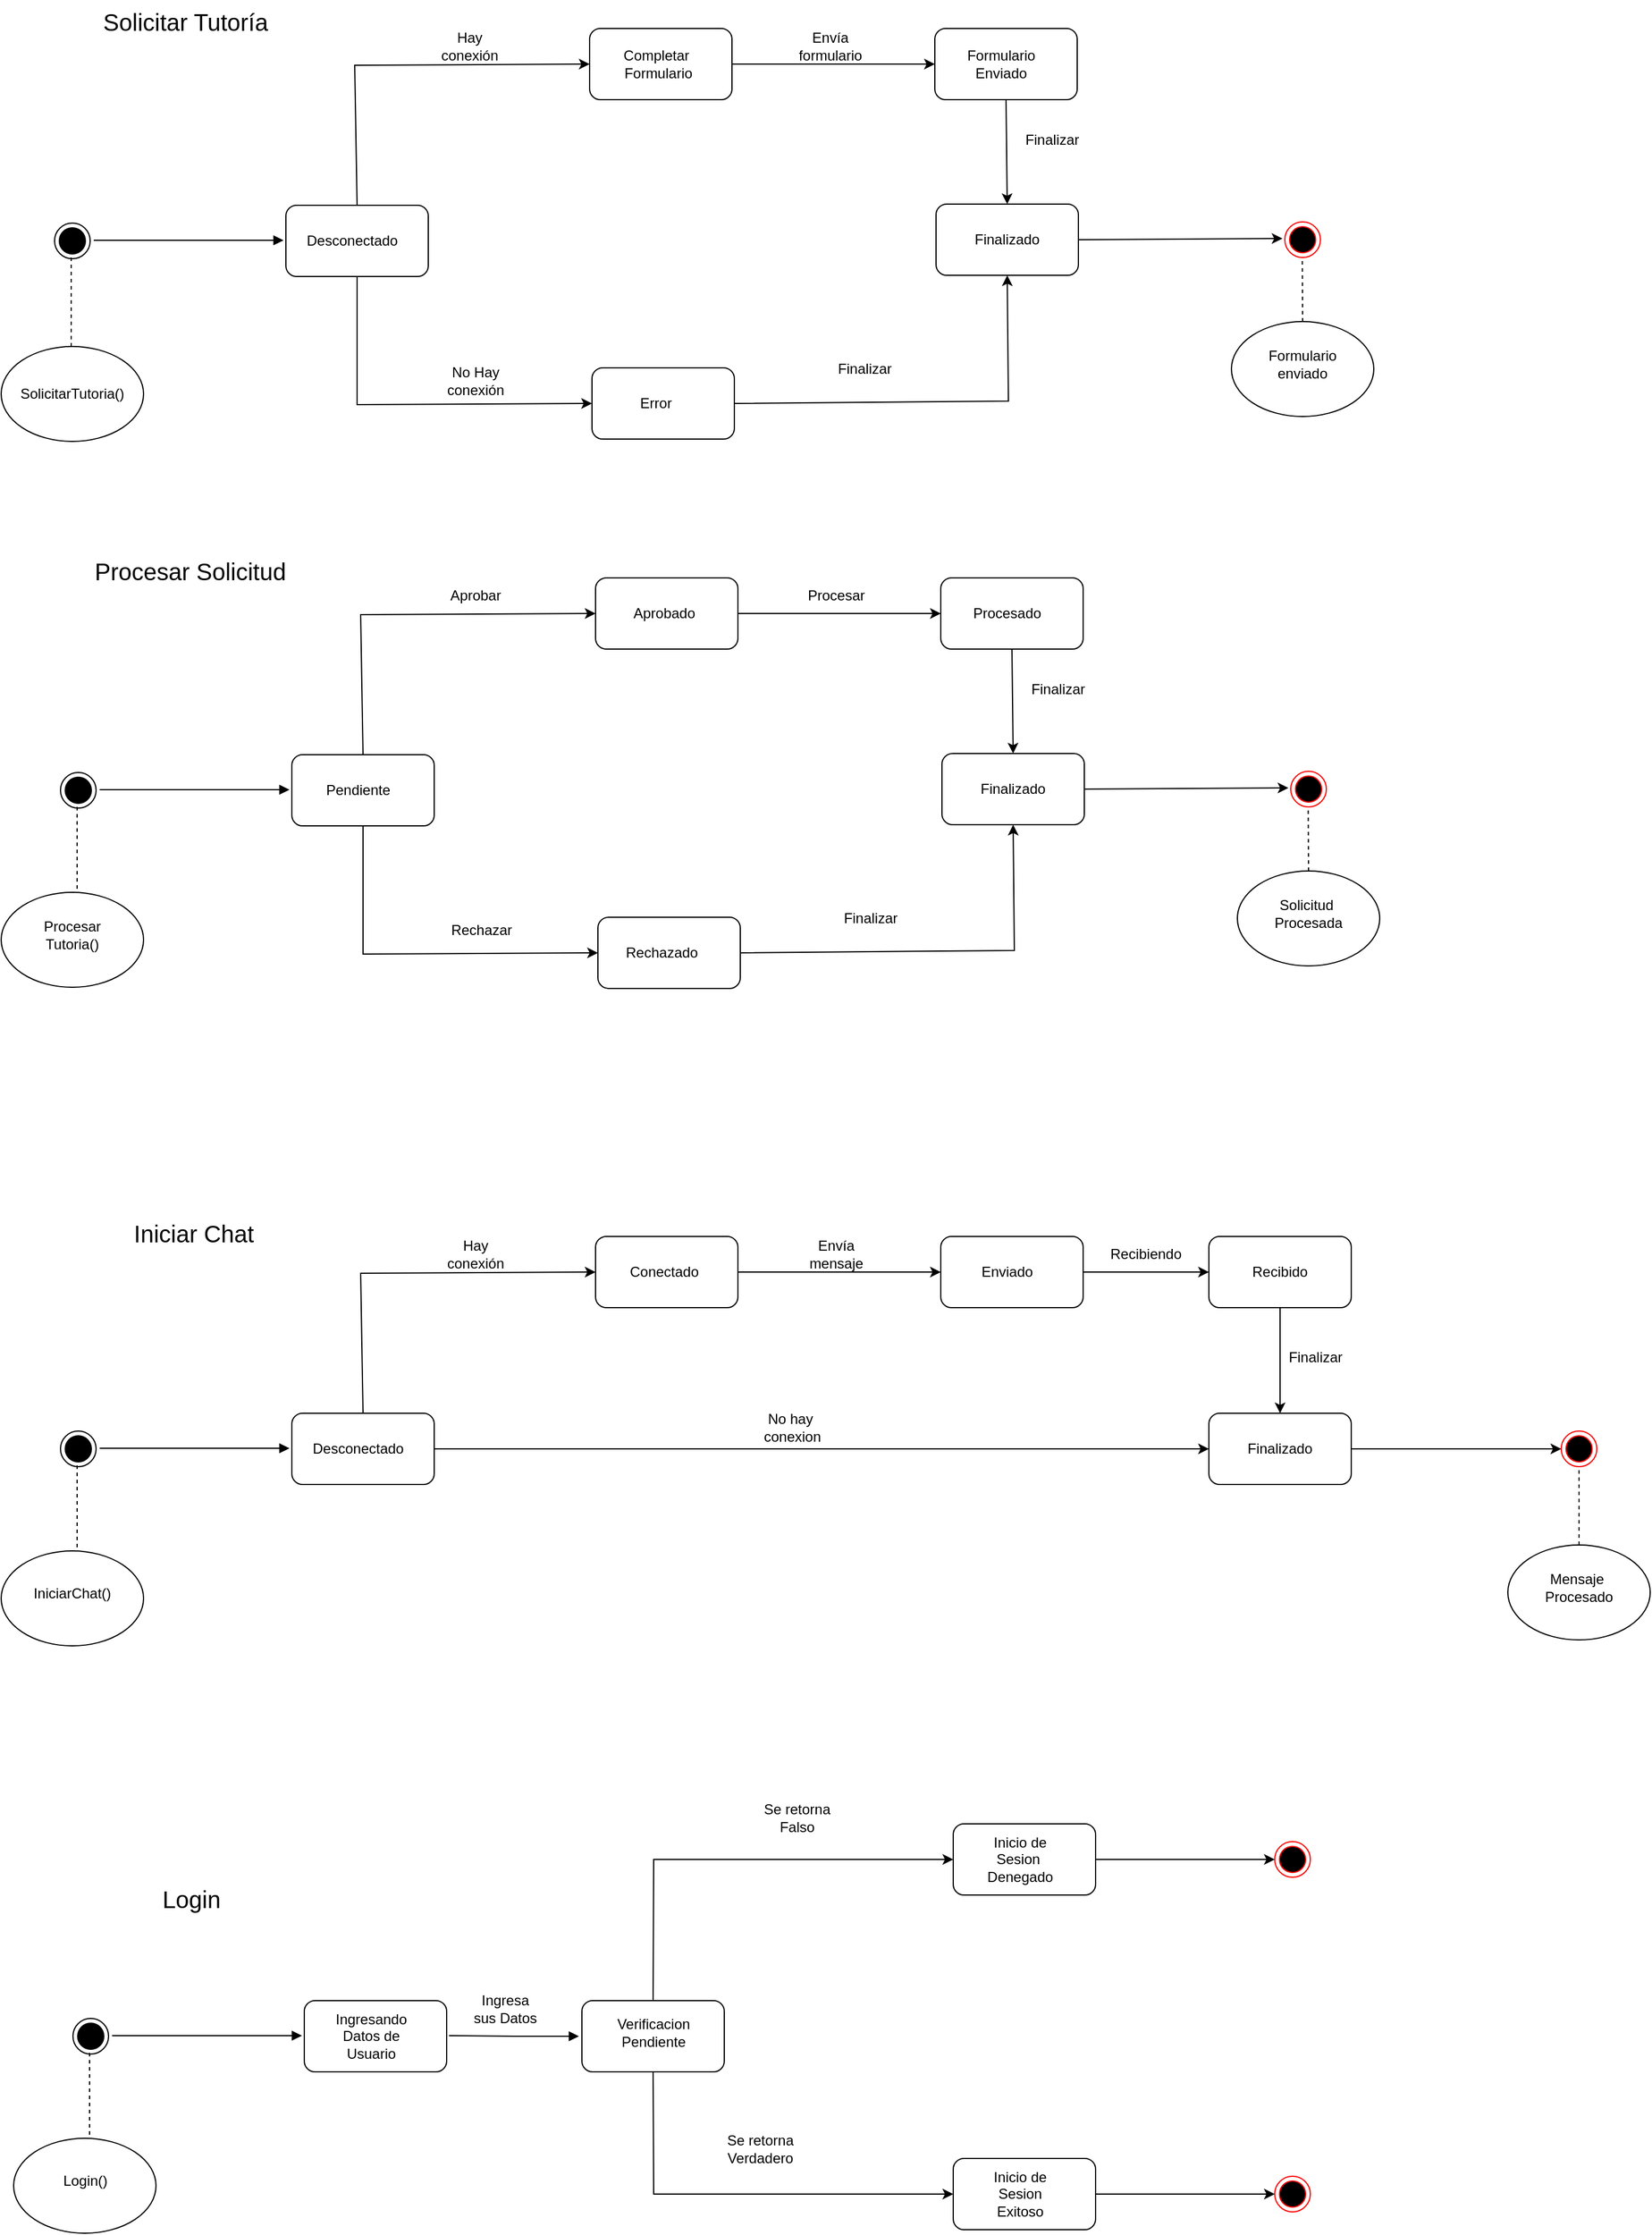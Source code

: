 <mxfile version="22.0.4" type="github">
  <diagram name="Page-1" id="eEXkZVuSIt10tBIXvI3O">
    <mxGraphModel dx="2333" dy="1676" grid="0" gridSize="10" guides="1" tooltips="1" connect="1" arrows="1" fold="1" page="0" pageScale="1" pageWidth="827" pageHeight="1169" math="0" shadow="0">
      <root>
        <mxCell id="0" />
        <mxCell id="1" parent="0" />
        <mxCell id="1XSUIqSgd9dczcnVVFZm-2" value="" style="rounded=1;whiteSpace=wrap;html=1;" parent="1" vertex="1">
          <mxGeometry x="560" y="288" width="120" height="60" as="geometry" />
        </mxCell>
        <mxCell id="1XSUIqSgd9dczcnVVFZm-3" value="" style="endArrow=none;dashed=1;html=1;rounded=0;" parent="1" edge="1">
          <mxGeometry width="50" height="50" relative="1" as="geometry">
            <mxPoint x="379" y="407" as="sourcePoint" />
            <mxPoint x="379" y="329" as="targetPoint" />
          </mxGeometry>
        </mxCell>
        <mxCell id="1XSUIqSgd9dczcnVVFZm-4" value="" style="ellipse;whiteSpace=wrap;html=1;" parent="1" vertex="1">
          <mxGeometry x="315" y="404" width="120" height="80" as="geometry" />
        </mxCell>
        <mxCell id="1XSUIqSgd9dczcnVVFZm-5" value="Procesar&lt;br&gt;Tutoria()" style="text;html=1;strokeColor=none;fillColor=none;align=center;verticalAlign=middle;whiteSpace=wrap;rounded=0;" parent="1" vertex="1">
          <mxGeometry x="345" y="425" width="60" height="30" as="geometry" />
        </mxCell>
        <mxCell id="1XSUIqSgd9dczcnVVFZm-21" value="" style="ellipse;html=1;shape=endState;fillColor=#000000;strokeColor=#000000;" parent="1" vertex="1">
          <mxGeometry x="365" y="303" width="30" height="30" as="geometry" />
        </mxCell>
        <mxCell id="1XSUIqSgd9dczcnVVFZm-22" value="" style="endArrow=block;endFill=1;html=1;edgeStyle=orthogonalEdgeStyle;align=left;verticalAlign=top;rounded=0;" parent="1" edge="1">
          <mxGeometry x="-1" relative="1" as="geometry">
            <mxPoint x="398" y="317.5" as="sourcePoint" />
            <mxPoint x="558" y="317.5" as="targetPoint" />
          </mxGeometry>
        </mxCell>
        <mxCell id="1XSUIqSgd9dczcnVVFZm-25" value="Pendiente" style="text;html=1;strokeColor=none;fillColor=none;align=center;verticalAlign=middle;whiteSpace=wrap;rounded=0;" parent="1" vertex="1">
          <mxGeometry x="586" y="303" width="60" height="30" as="geometry" />
        </mxCell>
        <mxCell id="1XSUIqSgd9dczcnVVFZm-26" value="" style="rounded=1;whiteSpace=wrap;html=1;" parent="1" vertex="1">
          <mxGeometry x="816" y="139" width="120" height="60" as="geometry" />
        </mxCell>
        <mxCell id="1XSUIqSgd9dczcnVVFZm-27" value="" style="rounded=1;whiteSpace=wrap;html=1;" parent="1" vertex="1">
          <mxGeometry x="818" y="425" width="120" height="60" as="geometry" />
        </mxCell>
        <mxCell id="1XSUIqSgd9dczcnVVFZm-28" value="" style="endArrow=classic;html=1;rounded=0;exitX=0.5;exitY=0;exitDx=0;exitDy=0;entryX=0;entryY=0.5;entryDx=0;entryDy=0;" parent="1" source="1XSUIqSgd9dczcnVVFZm-2" target="1XSUIqSgd9dczcnVVFZm-26" edge="1">
          <mxGeometry width="50" height="50" relative="1" as="geometry">
            <mxPoint x="635" y="255" as="sourcePoint" />
            <mxPoint x="685" y="205" as="targetPoint" />
            <Array as="points">
              <mxPoint x="618" y="170" />
            </Array>
          </mxGeometry>
        </mxCell>
        <mxCell id="1XSUIqSgd9dczcnVVFZm-29" value="" style="endArrow=classic;html=1;rounded=0;exitX=0.5;exitY=1;exitDx=0;exitDy=0;entryX=0;entryY=0.5;entryDx=0;entryDy=0;" parent="1" source="1XSUIqSgd9dczcnVVFZm-2" target="1XSUIqSgd9dczcnVVFZm-27" edge="1">
          <mxGeometry width="50" height="50" relative="1" as="geometry">
            <mxPoint x="652" y="465" as="sourcePoint" />
            <mxPoint x="702" y="415" as="targetPoint" />
            <Array as="points">
              <mxPoint x="620" y="456" />
            </Array>
          </mxGeometry>
        </mxCell>
        <mxCell id="1XSUIqSgd9dczcnVVFZm-30" value="Aprobar" style="text;html=1;strokeColor=none;fillColor=none;align=center;verticalAlign=middle;whiteSpace=wrap;rounded=0;" parent="1" vertex="1">
          <mxGeometry x="685" y="139" width="60" height="30" as="geometry" />
        </mxCell>
        <mxCell id="1XSUIqSgd9dczcnVVFZm-31" value="Rechazar" style="text;html=1;strokeColor=none;fillColor=none;align=center;verticalAlign=middle;whiteSpace=wrap;rounded=0;" parent="1" vertex="1">
          <mxGeometry x="690" y="421" width="60" height="30" as="geometry" />
        </mxCell>
        <mxCell id="1XSUIqSgd9dczcnVVFZm-32" value="Aprobado" style="text;html=1;strokeColor=none;fillColor=none;align=center;verticalAlign=middle;whiteSpace=wrap;rounded=0;" parent="1" vertex="1">
          <mxGeometry x="844" y="154" width="60" height="30" as="geometry" />
        </mxCell>
        <mxCell id="1XSUIqSgd9dczcnVVFZm-33" value="Rechazado" style="text;html=1;strokeColor=none;fillColor=none;align=center;verticalAlign=middle;whiteSpace=wrap;rounded=0;" parent="1" vertex="1">
          <mxGeometry x="842" y="440" width="60" height="30" as="geometry" />
        </mxCell>
        <mxCell id="1XSUIqSgd9dczcnVVFZm-34" value="" style="rounded=1;whiteSpace=wrap;html=1;" parent="1" vertex="1">
          <mxGeometry x="1107" y="139" width="120" height="60" as="geometry" />
        </mxCell>
        <mxCell id="1XSUIqSgd9dczcnVVFZm-37" value="" style="endArrow=classic;html=1;rounded=0;exitX=1;exitY=0.5;exitDx=0;exitDy=0;entryX=0;entryY=0.5;entryDx=0;entryDy=0;" parent="1" source="1XSUIqSgd9dczcnVVFZm-26" target="1XSUIqSgd9dczcnVVFZm-34" edge="1">
          <mxGeometry width="50" height="50" relative="1" as="geometry">
            <mxPoint x="1048" y="334" as="sourcePoint" />
            <mxPoint x="1098" y="284" as="targetPoint" />
          </mxGeometry>
        </mxCell>
        <mxCell id="1XSUIqSgd9dczcnVVFZm-38" value="Procesado" style="text;html=1;strokeColor=none;fillColor=none;align=center;verticalAlign=middle;whiteSpace=wrap;rounded=0;" parent="1" vertex="1">
          <mxGeometry x="1133" y="154" width="60" height="30" as="geometry" />
        </mxCell>
        <mxCell id="1XSUIqSgd9dczcnVVFZm-39" value="" style="rounded=1;whiteSpace=wrap;html=1;" parent="1" vertex="1">
          <mxGeometry x="1108" y="287" width="120" height="60" as="geometry" />
        </mxCell>
        <mxCell id="1XSUIqSgd9dczcnVVFZm-41" value="" style="endArrow=classic;html=1;rounded=0;exitX=0.5;exitY=1;exitDx=0;exitDy=0;entryX=0.5;entryY=0;entryDx=0;entryDy=0;" parent="1" source="1XSUIqSgd9dczcnVVFZm-34" target="1XSUIqSgd9dczcnVVFZm-39" edge="1">
          <mxGeometry width="50" height="50" relative="1" as="geometry">
            <mxPoint x="1048" y="334" as="sourcePoint" />
            <mxPoint x="1098" y="284" as="targetPoint" />
          </mxGeometry>
        </mxCell>
        <mxCell id="1XSUIqSgd9dczcnVVFZm-42" value="Finalizado" style="text;html=1;strokeColor=none;fillColor=none;align=center;verticalAlign=middle;whiteSpace=wrap;rounded=0;" parent="1" vertex="1">
          <mxGeometry x="1138" y="302" width="60" height="30" as="geometry" />
        </mxCell>
        <mxCell id="1XSUIqSgd9dczcnVVFZm-43" value="Finalizar" style="text;html=1;strokeColor=none;fillColor=none;align=center;verticalAlign=middle;whiteSpace=wrap;rounded=0;" parent="1" vertex="1">
          <mxGeometry x="1176" y="218" width="60" height="30" as="geometry" />
        </mxCell>
        <mxCell id="1XSUIqSgd9dczcnVVFZm-44" value="Procesar" style="text;html=1;strokeColor=none;fillColor=none;align=center;verticalAlign=middle;whiteSpace=wrap;rounded=0;" parent="1" vertex="1">
          <mxGeometry x="989" y="139" width="60" height="30" as="geometry" />
        </mxCell>
        <mxCell id="1XSUIqSgd9dczcnVVFZm-45" value="" style="endArrow=classic;html=1;rounded=0;exitX=1;exitY=0.5;exitDx=0;exitDy=0;entryX=0.5;entryY=1;entryDx=0;entryDy=0;" parent="1" source="1XSUIqSgd9dczcnVVFZm-27" target="1XSUIqSgd9dczcnVVFZm-39" edge="1">
          <mxGeometry width="50" height="50" relative="1" as="geometry">
            <mxPoint x="1012" y="465" as="sourcePoint" />
            <mxPoint x="1062" y="415" as="targetPoint" />
            <Array as="points">
              <mxPoint x="1169" y="453" />
            </Array>
          </mxGeometry>
        </mxCell>
        <mxCell id="1XSUIqSgd9dczcnVVFZm-46" value="Finalizar" style="text;html=1;strokeColor=none;fillColor=none;align=center;verticalAlign=middle;whiteSpace=wrap;rounded=0;" parent="1" vertex="1">
          <mxGeometry x="1018" y="411" width="60" height="30" as="geometry" />
        </mxCell>
        <mxCell id="1XSUIqSgd9dczcnVVFZm-47" value="" style="endArrow=classic;html=1;rounded=0;exitX=1;exitY=0.5;exitDx=0;exitDy=0;" parent="1" source="1XSUIqSgd9dczcnVVFZm-39" edge="1">
          <mxGeometry width="50" height="50" relative="1" as="geometry">
            <mxPoint x="1277" y="332" as="sourcePoint" />
            <mxPoint x="1400" y="316" as="targetPoint" />
          </mxGeometry>
        </mxCell>
        <mxCell id="1XSUIqSgd9dczcnVVFZm-48" value="" style="ellipse;whiteSpace=wrap;html=1;" parent="1" vertex="1">
          <mxGeometry x="1357" y="386" width="120" height="80" as="geometry" />
        </mxCell>
        <mxCell id="1XSUIqSgd9dczcnVVFZm-49" value="" style="ellipse;html=1;shape=endState;fillColor=#000000;strokeColor=#ff0000;" parent="1" vertex="1">
          <mxGeometry x="1402" y="302" width="30" height="30" as="geometry" />
        </mxCell>
        <mxCell id="1XSUIqSgd9dczcnVVFZm-50" value="" style="endArrow=none;dashed=1;html=1;rounded=0;" parent="1" edge="1">
          <mxGeometry width="50" height="50" relative="1" as="geometry">
            <mxPoint x="1417" y="386" as="sourcePoint" />
            <mxPoint x="1416.71" y="332" as="targetPoint" />
          </mxGeometry>
        </mxCell>
        <mxCell id="1XSUIqSgd9dczcnVVFZm-51" value="Solicitud&amp;nbsp;&lt;br&gt;Procesada" style="text;html=1;strokeColor=none;fillColor=none;align=center;verticalAlign=middle;whiteSpace=wrap;rounded=0;" parent="1" vertex="1">
          <mxGeometry x="1387" y="407" width="60" height="30" as="geometry" />
        </mxCell>
        <mxCell id="1XSUIqSgd9dczcnVVFZm-85" style="edgeStyle=orthogonalEdgeStyle;rounded=0;orthogonalLoop=1;jettySize=auto;html=1;exitX=1;exitY=0.5;exitDx=0;exitDy=0;" parent="1" source="1XSUIqSgd9dczcnVVFZm-52" target="1XSUIqSgd9dczcnVVFZm-82" edge="1">
          <mxGeometry relative="1" as="geometry" />
        </mxCell>
        <mxCell id="1XSUIqSgd9dczcnVVFZm-52" value="" style="rounded=1;whiteSpace=wrap;html=1;" parent="1" vertex="1">
          <mxGeometry x="560" y="843" width="120" height="60" as="geometry" />
        </mxCell>
        <mxCell id="1XSUIqSgd9dczcnVVFZm-53" value="" style="endArrow=none;dashed=1;html=1;rounded=0;" parent="1" edge="1">
          <mxGeometry width="50" height="50" relative="1" as="geometry">
            <mxPoint x="379" y="962" as="sourcePoint" />
            <mxPoint x="379" y="884" as="targetPoint" />
          </mxGeometry>
        </mxCell>
        <mxCell id="1XSUIqSgd9dczcnVVFZm-54" value="" style="ellipse;whiteSpace=wrap;html=1;" parent="1" vertex="1">
          <mxGeometry x="315" y="959" width="120" height="80" as="geometry" />
        </mxCell>
        <mxCell id="1XSUIqSgd9dczcnVVFZm-55" value="IniciarChat()" style="text;html=1;strokeColor=none;fillColor=none;align=center;verticalAlign=middle;whiteSpace=wrap;rounded=0;" parent="1" vertex="1">
          <mxGeometry x="345" y="980" width="60" height="30" as="geometry" />
        </mxCell>
        <mxCell id="1XSUIqSgd9dczcnVVFZm-56" value="" style="ellipse;html=1;shape=endState;fillColor=#000000;strokeColor=#000000;" parent="1" vertex="1">
          <mxGeometry x="365" y="858" width="30" height="30" as="geometry" />
        </mxCell>
        <mxCell id="1XSUIqSgd9dczcnVVFZm-57" value="" style="endArrow=block;endFill=1;html=1;edgeStyle=orthogonalEdgeStyle;align=left;verticalAlign=top;rounded=0;" parent="1" edge="1">
          <mxGeometry x="-1" relative="1" as="geometry">
            <mxPoint x="398" y="872.5" as="sourcePoint" />
            <mxPoint x="558" y="872.5" as="targetPoint" />
          </mxGeometry>
        </mxCell>
        <mxCell id="1XSUIqSgd9dczcnVVFZm-58" value="Desconectado" style="text;html=1;strokeColor=none;fillColor=none;align=center;verticalAlign=middle;whiteSpace=wrap;rounded=0;" parent="1" vertex="1">
          <mxGeometry x="586" y="858" width="60" height="30" as="geometry" />
        </mxCell>
        <mxCell id="1XSUIqSgd9dczcnVVFZm-59" value="" style="rounded=1;whiteSpace=wrap;html=1;" parent="1" vertex="1">
          <mxGeometry x="816" y="694" width="120" height="60" as="geometry" />
        </mxCell>
        <mxCell id="1XSUIqSgd9dczcnVVFZm-61" value="" style="endArrow=classic;html=1;rounded=0;exitX=0.5;exitY=0;exitDx=0;exitDy=0;entryX=0;entryY=0.5;entryDx=0;entryDy=0;" parent="1" source="1XSUIqSgd9dczcnVVFZm-52" target="1XSUIqSgd9dczcnVVFZm-59" edge="1">
          <mxGeometry width="50" height="50" relative="1" as="geometry">
            <mxPoint x="635" y="810" as="sourcePoint" />
            <mxPoint x="685" y="760" as="targetPoint" />
            <Array as="points">
              <mxPoint x="618" y="725" />
            </Array>
          </mxGeometry>
        </mxCell>
        <mxCell id="1XSUIqSgd9dczcnVVFZm-63" value="Hay conexión" style="text;html=1;strokeColor=none;fillColor=none;align=center;verticalAlign=middle;whiteSpace=wrap;rounded=0;" parent="1" vertex="1">
          <mxGeometry x="685" y="694" width="60" height="30" as="geometry" />
        </mxCell>
        <mxCell id="1XSUIqSgd9dczcnVVFZm-64" value="No hay&amp;nbsp;&lt;br&gt;conexion" style="text;html=1;strokeColor=none;fillColor=none;align=center;verticalAlign=middle;whiteSpace=wrap;rounded=0;" parent="1" vertex="1">
          <mxGeometry x="952" y="840" width="60" height="30" as="geometry" />
        </mxCell>
        <mxCell id="1XSUIqSgd9dczcnVVFZm-65" value="Conectado" style="text;html=1;strokeColor=none;fillColor=none;align=center;verticalAlign=middle;whiteSpace=wrap;rounded=0;" parent="1" vertex="1">
          <mxGeometry x="844" y="709" width="60" height="30" as="geometry" />
        </mxCell>
        <mxCell id="1XSUIqSgd9dczcnVVFZm-67" value="" style="rounded=1;whiteSpace=wrap;html=1;" parent="1" vertex="1">
          <mxGeometry x="1107" y="694" width="120" height="60" as="geometry" />
        </mxCell>
        <mxCell id="1XSUIqSgd9dczcnVVFZm-68" value="" style="endArrow=classic;html=1;rounded=0;exitX=1;exitY=0.5;exitDx=0;exitDy=0;entryX=0;entryY=0.5;entryDx=0;entryDy=0;" parent="1" source="1XSUIqSgd9dczcnVVFZm-59" target="1XSUIqSgd9dczcnVVFZm-67" edge="1">
          <mxGeometry width="50" height="50" relative="1" as="geometry">
            <mxPoint x="1048" y="889" as="sourcePoint" />
            <mxPoint x="1098" y="839" as="targetPoint" />
          </mxGeometry>
        </mxCell>
        <mxCell id="1XSUIqSgd9dczcnVVFZm-69" value="Enviado" style="text;html=1;strokeColor=none;fillColor=none;align=center;verticalAlign=middle;whiteSpace=wrap;rounded=0;" parent="1" vertex="1">
          <mxGeometry x="1133" y="709" width="60" height="30" as="geometry" />
        </mxCell>
        <mxCell id="1XSUIqSgd9dczcnVVFZm-70" value="" style="rounded=1;whiteSpace=wrap;html=1;" parent="1" vertex="1">
          <mxGeometry x="1333" y="694" width="120" height="60" as="geometry" />
        </mxCell>
        <mxCell id="1XSUIqSgd9dczcnVVFZm-71" value="" style="endArrow=classic;html=1;rounded=0;exitX=1;exitY=0.5;exitDx=0;exitDy=0;entryX=0;entryY=0.5;entryDx=0;entryDy=0;" parent="1" source="1XSUIqSgd9dczcnVVFZm-67" target="1XSUIqSgd9dczcnVVFZm-70" edge="1">
          <mxGeometry width="50" height="50" relative="1" as="geometry">
            <mxPoint x="1048" y="889" as="sourcePoint" />
            <mxPoint x="1098" y="839" as="targetPoint" />
          </mxGeometry>
        </mxCell>
        <mxCell id="1XSUIqSgd9dczcnVVFZm-72" value="Recibido" style="text;html=1;strokeColor=none;fillColor=none;align=center;verticalAlign=middle;whiteSpace=wrap;rounded=0;" parent="1" vertex="1">
          <mxGeometry x="1363" y="709" width="60" height="30" as="geometry" />
        </mxCell>
        <mxCell id="1XSUIqSgd9dczcnVVFZm-73" value="Recibiendo" style="text;html=1;strokeColor=none;fillColor=none;align=center;verticalAlign=middle;whiteSpace=wrap;rounded=0;" parent="1" vertex="1">
          <mxGeometry x="1250" y="694" width="60" height="30" as="geometry" />
        </mxCell>
        <mxCell id="1XSUIqSgd9dczcnVVFZm-74" value="Envía mensaje" style="text;html=1;strokeColor=none;fillColor=none;align=center;verticalAlign=middle;whiteSpace=wrap;rounded=0;" parent="1" vertex="1">
          <mxGeometry x="989" y="694" width="60" height="30" as="geometry" />
        </mxCell>
        <mxCell id="1XSUIqSgd9dczcnVVFZm-76" value="Finalizar" style="text;html=1;strokeColor=none;fillColor=none;align=center;verticalAlign=middle;whiteSpace=wrap;rounded=0;" parent="1" vertex="1">
          <mxGeometry x="1393" y="781" width="60" height="30" as="geometry" />
        </mxCell>
        <mxCell id="1XSUIqSgd9dczcnVVFZm-77" value="" style="endArrow=classic;html=1;rounded=0;exitX=0.5;exitY=1;exitDx=0;exitDy=0;entryX=0.5;entryY=0;entryDx=0;entryDy=0;" parent="1" source="1XSUIqSgd9dczcnVVFZm-70" target="1XSUIqSgd9dczcnVVFZm-82" edge="1">
          <mxGeometry width="50" height="50" relative="1" as="geometry">
            <mxPoint x="1277" y="887" as="sourcePoint" />
            <mxPoint x="1393" y="833" as="targetPoint" />
          </mxGeometry>
        </mxCell>
        <mxCell id="1XSUIqSgd9dczcnVVFZm-90" style="edgeStyle=orthogonalEdgeStyle;rounded=0;orthogonalLoop=1;jettySize=auto;html=1;exitX=1;exitY=0.5;exitDx=0;exitDy=0;entryX=0;entryY=0.5;entryDx=0;entryDy=0;" parent="1" source="1XSUIqSgd9dczcnVVFZm-82" target="1XSUIqSgd9dczcnVVFZm-87" edge="1">
          <mxGeometry relative="1" as="geometry" />
        </mxCell>
        <mxCell id="1XSUIqSgd9dczcnVVFZm-82" value="" style="rounded=1;whiteSpace=wrap;html=1;" parent="1" vertex="1">
          <mxGeometry x="1333" y="843" width="120" height="60" as="geometry" />
        </mxCell>
        <mxCell id="1XSUIqSgd9dczcnVVFZm-83" value="Finalizado" style="text;html=1;strokeColor=none;fillColor=none;align=center;verticalAlign=middle;whiteSpace=wrap;rounded=0;" parent="1" vertex="1">
          <mxGeometry x="1363" y="858" width="60" height="30" as="geometry" />
        </mxCell>
        <mxCell id="1XSUIqSgd9dczcnVVFZm-86" value="" style="ellipse;whiteSpace=wrap;html=1;" parent="1" vertex="1">
          <mxGeometry x="1585" y="954" width="120" height="80" as="geometry" />
        </mxCell>
        <mxCell id="1XSUIqSgd9dczcnVVFZm-87" value="" style="ellipse;html=1;shape=endState;fillColor=#000000;strokeColor=#ff0000;" parent="1" vertex="1">
          <mxGeometry x="1630" y="858" width="30" height="30" as="geometry" />
        </mxCell>
        <mxCell id="1XSUIqSgd9dczcnVVFZm-88" value="" style="endArrow=none;dashed=1;html=1;rounded=0;entryX=0.5;entryY=1;entryDx=0;entryDy=0;" parent="1" target="1XSUIqSgd9dczcnVVFZm-87" edge="1">
          <mxGeometry width="50" height="50" relative="1" as="geometry">
            <mxPoint x="1645" y="954" as="sourcePoint" />
            <mxPoint x="1644.71" y="900" as="targetPoint" />
          </mxGeometry>
        </mxCell>
        <mxCell id="1XSUIqSgd9dczcnVVFZm-89" value="Mensaje&amp;nbsp;&lt;br&gt;Procesado" style="text;html=1;strokeColor=none;fillColor=none;align=center;verticalAlign=middle;whiteSpace=wrap;rounded=0;" parent="1" vertex="1">
          <mxGeometry x="1615" y="975" width="60" height="30" as="geometry" />
        </mxCell>
        <mxCell id="o9HWgNhMtSYRggMD-RNL-2" value="" style="rounded=1;whiteSpace=wrap;html=1;" parent="1" vertex="1">
          <mxGeometry x="570.5" y="1338" width="120" height="60" as="geometry" />
        </mxCell>
        <mxCell id="o9HWgNhMtSYRggMD-RNL-3" value="" style="endArrow=none;dashed=1;html=1;rounded=0;" parent="1" edge="1">
          <mxGeometry width="50" height="50" relative="1" as="geometry">
            <mxPoint x="389.5" y="1457" as="sourcePoint" />
            <mxPoint x="389.5" y="1379" as="targetPoint" />
          </mxGeometry>
        </mxCell>
        <mxCell id="o9HWgNhMtSYRggMD-RNL-4" value="" style="ellipse;whiteSpace=wrap;html=1;" parent="1" vertex="1">
          <mxGeometry x="325.5" y="1454" width="120" height="80" as="geometry" />
        </mxCell>
        <mxCell id="o9HWgNhMtSYRggMD-RNL-5" value="Login()" style="text;html=1;strokeColor=none;fillColor=none;align=center;verticalAlign=middle;whiteSpace=wrap;rounded=0;" parent="1" vertex="1">
          <mxGeometry x="355.5" y="1475" width="60" height="30" as="geometry" />
        </mxCell>
        <mxCell id="o9HWgNhMtSYRggMD-RNL-6" value="" style="ellipse;html=1;shape=endState;fillColor=#000000;strokeColor=#000000;" parent="1" vertex="1">
          <mxGeometry x="375.5" y="1353" width="30" height="30" as="geometry" />
        </mxCell>
        <mxCell id="o9HWgNhMtSYRggMD-RNL-7" value="" style="endArrow=block;endFill=1;html=1;edgeStyle=orthogonalEdgeStyle;align=left;verticalAlign=top;rounded=0;" parent="1" edge="1">
          <mxGeometry x="-1" relative="1" as="geometry">
            <mxPoint x="408.5" y="1367.5" as="sourcePoint" />
            <mxPoint x="568.5" y="1367.5" as="targetPoint" />
          </mxGeometry>
        </mxCell>
        <mxCell id="o9HWgNhMtSYRggMD-RNL-8" value="Ingresando Datos de Usuario" style="text;html=1;strokeColor=none;fillColor=none;align=center;verticalAlign=middle;whiteSpace=wrap;rounded=0;" parent="1" vertex="1">
          <mxGeometry x="596.5" y="1353" width="60" height="30" as="geometry" />
        </mxCell>
        <mxCell id="o9HWgNhMtSYRggMD-RNL-9" value="" style="rounded=1;whiteSpace=wrap;html=1;" parent="1" vertex="1">
          <mxGeometry x="804.5" y="1338" width="120" height="60" as="geometry" />
        </mxCell>
        <mxCell id="o9HWgNhMtSYRggMD-RNL-11" value="Ingresa sus Datos" style="text;html=1;strokeColor=none;fillColor=none;align=center;verticalAlign=middle;whiteSpace=wrap;rounded=0;" parent="1" vertex="1">
          <mxGeometry x="709.5" y="1330" width="60" height="30" as="geometry" />
        </mxCell>
        <mxCell id="o9HWgNhMtSYRggMD-RNL-13" value="Verificacion Pendiente" style="text;html=1;strokeColor=none;fillColor=none;align=center;verticalAlign=middle;whiteSpace=wrap;rounded=0;" parent="1" vertex="1">
          <mxGeometry x="834.5" y="1350" width="60" height="30" as="geometry" />
        </mxCell>
        <mxCell id="o9HWgNhMtSYRggMD-RNL-32" style="edgeStyle=orthogonalEdgeStyle;rounded=0;orthogonalLoop=1;jettySize=auto;html=1;exitX=1;exitY=0.5;exitDx=0;exitDy=0;entryX=0;entryY=0.5;entryDx=0;entryDy=0;" parent="1" source="o9HWgNhMtSYRggMD-RNL-14" target="o9HWgNhMtSYRggMD-RNL-28" edge="1">
          <mxGeometry relative="1" as="geometry">
            <mxPoint x="1364.5" y="1278" as="targetPoint" />
          </mxGeometry>
        </mxCell>
        <mxCell id="o9HWgNhMtSYRggMD-RNL-14" value="" style="rounded=1;whiteSpace=wrap;html=1;" parent="1" vertex="1">
          <mxGeometry x="1117.5" y="1189" width="120" height="60" as="geometry" />
        </mxCell>
        <mxCell id="o9HWgNhMtSYRggMD-RNL-15" value="" style="endArrow=classic;html=1;rounded=0;exitX=0.5;exitY=0;exitDx=0;exitDy=0;entryX=0;entryY=0.5;entryDx=0;entryDy=0;" parent="1" source="o9HWgNhMtSYRggMD-RNL-9" target="o9HWgNhMtSYRggMD-RNL-14" edge="1">
          <mxGeometry width="50" height="50" relative="1" as="geometry">
            <mxPoint x="1058.5" y="1384" as="sourcePoint" />
            <mxPoint x="1108.5" y="1334" as="targetPoint" />
            <Array as="points">
              <mxPoint x="865" y="1219" />
            </Array>
          </mxGeometry>
        </mxCell>
        <mxCell id="o9HWgNhMtSYRggMD-RNL-16" value="Inicio de Sesion&amp;nbsp; Denegado" style="text;html=1;strokeColor=none;fillColor=none;align=center;verticalAlign=middle;whiteSpace=wrap;rounded=0;" parent="1" vertex="1">
          <mxGeometry x="1143.5" y="1204" width="60" height="30" as="geometry" />
        </mxCell>
        <mxCell id="o9HWgNhMtSYRggMD-RNL-17" value="" style="rounded=1;whiteSpace=wrap;html=1;" parent="1" vertex="1">
          <mxGeometry x="1117.5" y="1471" width="120" height="60" as="geometry" />
        </mxCell>
        <mxCell id="o9HWgNhMtSYRggMD-RNL-18" value="" style="endArrow=classic;html=1;rounded=0;exitX=0.5;exitY=1;exitDx=0;exitDy=0;entryX=0;entryY=0.5;entryDx=0;entryDy=0;" parent="1" source="o9HWgNhMtSYRggMD-RNL-9" target="o9HWgNhMtSYRggMD-RNL-17" edge="1">
          <mxGeometry width="50" height="50" relative="1" as="geometry">
            <mxPoint x="1058.5" y="1384" as="sourcePoint" />
            <mxPoint x="1108.5" y="1334" as="targetPoint" />
            <Array as="points">
              <mxPoint x="865" y="1501" />
            </Array>
          </mxGeometry>
        </mxCell>
        <mxCell id="o9HWgNhMtSYRggMD-RNL-20" value="Se retorna Falso" style="text;html=1;strokeColor=none;fillColor=none;align=center;verticalAlign=middle;whiteSpace=wrap;rounded=0;" parent="1" vertex="1">
          <mxGeometry x="956" y="1169" width="60" height="30" as="geometry" />
        </mxCell>
        <mxCell id="o9HWgNhMtSYRggMD-RNL-21" value="Inicio de Sesion Exitoso" style="text;html=1;strokeColor=none;fillColor=none;align=center;verticalAlign=middle;whiteSpace=wrap;rounded=0;" parent="1" vertex="1">
          <mxGeometry x="1143.5" y="1486" width="60" height="30" as="geometry" />
        </mxCell>
        <mxCell id="o9HWgNhMtSYRggMD-RNL-23" value="" style="endArrow=classic;html=1;rounded=0;exitX=1;exitY=0.5;exitDx=0;exitDy=0;entryX=0;entryY=0.5;entryDx=0;entryDy=0;" parent="1" source="o9HWgNhMtSYRggMD-RNL-17" target="o9HWgNhMtSYRggMD-RNL-33" edge="1">
          <mxGeometry width="50" height="50" relative="1" as="geometry">
            <mxPoint x="1287.5" y="1382" as="sourcePoint" />
            <mxPoint x="1364.5" y="1308" as="targetPoint" />
          </mxGeometry>
        </mxCell>
        <mxCell id="o9HWgNhMtSYRggMD-RNL-28" value="" style="ellipse;html=1;shape=endState;fillColor=#000000;strokeColor=#ff0000;" parent="1" vertex="1">
          <mxGeometry x="1388.5" y="1204" width="30" height="30" as="geometry" />
        </mxCell>
        <mxCell id="o9HWgNhMtSYRggMD-RNL-31" value="Se retorna Verdadero" style="text;html=1;strokeColor=none;fillColor=none;align=center;verticalAlign=middle;whiteSpace=wrap;rounded=0;" parent="1" vertex="1">
          <mxGeometry x="924.5" y="1448" width="60" height="30" as="geometry" />
        </mxCell>
        <mxCell id="o9HWgNhMtSYRggMD-RNL-33" value="" style="ellipse;html=1;shape=endState;fillColor=#000000;strokeColor=#ff0000;" parent="1" vertex="1">
          <mxGeometry x="1388.5" y="1486" width="30" height="30" as="geometry" />
        </mxCell>
        <mxCell id="o9HWgNhMtSYRggMD-RNL-34" value="Procesar Solicitud" style="text;html=1;align=center;verticalAlign=middle;resizable=0;points=[];autosize=1;strokeColor=none;fillColor=none;fontSize=20;" parent="1" vertex="1">
          <mxGeometry x="384" y="115" width="179" height="36" as="geometry" />
        </mxCell>
        <mxCell id="o9HWgNhMtSYRggMD-RNL-35" value="Iniciar Chat" style="text;html=1;align=center;verticalAlign=middle;resizable=0;points=[];autosize=1;strokeColor=none;fillColor=none;fontSize=20;" parent="1" vertex="1">
          <mxGeometry x="417" y="673" width="119" height="36" as="geometry" />
        </mxCell>
        <mxCell id="o9HWgNhMtSYRggMD-RNL-36" value="Login" style="text;html=1;align=center;verticalAlign=middle;resizable=0;points=[];autosize=1;strokeColor=none;fillColor=none;fontSize=20;" parent="1" vertex="1">
          <mxGeometry x="441" y="1234" width="67" height="36" as="geometry" />
        </mxCell>
        <mxCell id="Jx89d8XuK8nf_c_bgDaV-1" value="" style="rounded=1;whiteSpace=wrap;html=1;" vertex="1" parent="1">
          <mxGeometry x="555" y="-175" width="120" height="60" as="geometry" />
        </mxCell>
        <mxCell id="Jx89d8XuK8nf_c_bgDaV-2" value="" style="endArrow=none;dashed=1;html=1;rounded=0;" edge="1" parent="1">
          <mxGeometry width="50" height="50" relative="1" as="geometry">
            <mxPoint x="374" y="-56" as="sourcePoint" />
            <mxPoint x="374" y="-134" as="targetPoint" />
          </mxGeometry>
        </mxCell>
        <mxCell id="Jx89d8XuK8nf_c_bgDaV-4" value="" style="ellipse;html=1;shape=endState;fillColor=#000000;strokeColor=#000000;" vertex="1" parent="1">
          <mxGeometry x="360" y="-160" width="30" height="30" as="geometry" />
        </mxCell>
        <mxCell id="Jx89d8XuK8nf_c_bgDaV-5" value="" style="endArrow=block;endFill=1;html=1;edgeStyle=orthogonalEdgeStyle;align=left;verticalAlign=top;rounded=0;" edge="1" parent="1">
          <mxGeometry x="-1" relative="1" as="geometry">
            <mxPoint x="393" y="-145.5" as="sourcePoint" />
            <mxPoint x="553" y="-145.5" as="targetPoint" />
          </mxGeometry>
        </mxCell>
        <mxCell id="Jx89d8XuK8nf_c_bgDaV-6" value="Desconectado" style="text;html=1;strokeColor=none;fillColor=none;align=center;verticalAlign=middle;whiteSpace=wrap;rounded=0;" vertex="1" parent="1">
          <mxGeometry x="581" y="-160" width="60" height="30" as="geometry" />
        </mxCell>
        <mxCell id="Jx89d8XuK8nf_c_bgDaV-7" value="" style="rounded=1;whiteSpace=wrap;html=1;" vertex="1" parent="1">
          <mxGeometry x="811" y="-324" width="120" height="60" as="geometry" />
        </mxCell>
        <mxCell id="Jx89d8XuK8nf_c_bgDaV-8" value="" style="rounded=1;whiteSpace=wrap;html=1;" vertex="1" parent="1">
          <mxGeometry x="813" y="-38" width="120" height="60" as="geometry" />
        </mxCell>
        <mxCell id="Jx89d8XuK8nf_c_bgDaV-9" value="" style="endArrow=classic;html=1;rounded=0;exitX=0.5;exitY=0;exitDx=0;exitDy=0;entryX=0;entryY=0.5;entryDx=0;entryDy=0;" edge="1" source="Jx89d8XuK8nf_c_bgDaV-1" target="Jx89d8XuK8nf_c_bgDaV-7" parent="1">
          <mxGeometry width="50" height="50" relative="1" as="geometry">
            <mxPoint x="630" y="-208" as="sourcePoint" />
            <mxPoint x="680" y="-258" as="targetPoint" />
            <Array as="points">
              <mxPoint x="613" y="-293" />
            </Array>
          </mxGeometry>
        </mxCell>
        <mxCell id="Jx89d8XuK8nf_c_bgDaV-10" value="" style="endArrow=classic;html=1;rounded=0;exitX=0.5;exitY=1;exitDx=0;exitDy=0;entryX=0;entryY=0.5;entryDx=0;entryDy=0;" edge="1" source="Jx89d8XuK8nf_c_bgDaV-1" target="Jx89d8XuK8nf_c_bgDaV-8" parent="1">
          <mxGeometry width="50" height="50" relative="1" as="geometry">
            <mxPoint x="647" y="2" as="sourcePoint" />
            <mxPoint x="697" y="-48" as="targetPoint" />
            <Array as="points">
              <mxPoint x="615" y="-7" />
            </Array>
          </mxGeometry>
        </mxCell>
        <mxCell id="Jx89d8XuK8nf_c_bgDaV-11" value="Hay conexión" style="text;html=1;strokeColor=none;fillColor=none;align=center;verticalAlign=middle;whiteSpace=wrap;rounded=0;" vertex="1" parent="1">
          <mxGeometry x="680" y="-324" width="60" height="30" as="geometry" />
        </mxCell>
        <mxCell id="Jx89d8XuK8nf_c_bgDaV-12" value="No Hay conexión" style="text;html=1;strokeColor=none;fillColor=none;align=center;verticalAlign=middle;whiteSpace=wrap;rounded=0;" vertex="1" parent="1">
          <mxGeometry x="685" y="-42" width="60" height="30" as="geometry" />
        </mxCell>
        <mxCell id="Jx89d8XuK8nf_c_bgDaV-13" value="Completar&amp;nbsp;&lt;br&gt;Formulario" style="text;html=1;strokeColor=none;fillColor=none;align=center;verticalAlign=middle;whiteSpace=wrap;rounded=0;" vertex="1" parent="1">
          <mxGeometry x="839" y="-309" width="60" height="30" as="geometry" />
        </mxCell>
        <mxCell id="Jx89d8XuK8nf_c_bgDaV-14" value="Error" style="text;html=1;strokeColor=none;fillColor=none;align=center;verticalAlign=middle;whiteSpace=wrap;rounded=0;" vertex="1" parent="1">
          <mxGeometry x="837" y="-23" width="60" height="30" as="geometry" />
        </mxCell>
        <mxCell id="Jx89d8XuK8nf_c_bgDaV-15" value="" style="rounded=1;whiteSpace=wrap;html=1;" vertex="1" parent="1">
          <mxGeometry x="1102" y="-324" width="120" height="60" as="geometry" />
        </mxCell>
        <mxCell id="Jx89d8XuK8nf_c_bgDaV-16" value="" style="endArrow=classic;html=1;rounded=0;exitX=1;exitY=0.5;exitDx=0;exitDy=0;entryX=0;entryY=0.5;entryDx=0;entryDy=0;" edge="1" source="Jx89d8XuK8nf_c_bgDaV-7" target="Jx89d8XuK8nf_c_bgDaV-15" parent="1">
          <mxGeometry width="50" height="50" relative="1" as="geometry">
            <mxPoint x="1043" y="-129" as="sourcePoint" />
            <mxPoint x="1093" y="-179" as="targetPoint" />
          </mxGeometry>
        </mxCell>
        <mxCell id="Jx89d8XuK8nf_c_bgDaV-17" value="Formulario&lt;br&gt;Enviado" style="text;html=1;strokeColor=none;fillColor=none;align=center;verticalAlign=middle;whiteSpace=wrap;rounded=0;" vertex="1" parent="1">
          <mxGeometry x="1128" y="-309" width="60" height="30" as="geometry" />
        </mxCell>
        <mxCell id="Jx89d8XuK8nf_c_bgDaV-18" value="" style="rounded=1;whiteSpace=wrap;html=1;" vertex="1" parent="1">
          <mxGeometry x="1103" y="-176" width="120" height="60" as="geometry" />
        </mxCell>
        <mxCell id="Jx89d8XuK8nf_c_bgDaV-19" value="" style="endArrow=classic;html=1;rounded=0;exitX=0.5;exitY=1;exitDx=0;exitDy=0;entryX=0.5;entryY=0;entryDx=0;entryDy=0;" edge="1" source="Jx89d8XuK8nf_c_bgDaV-15" target="Jx89d8XuK8nf_c_bgDaV-18" parent="1">
          <mxGeometry width="50" height="50" relative="1" as="geometry">
            <mxPoint x="1043" y="-129" as="sourcePoint" />
            <mxPoint x="1093" y="-179" as="targetPoint" />
          </mxGeometry>
        </mxCell>
        <mxCell id="Jx89d8XuK8nf_c_bgDaV-20" value="Finalizado" style="text;html=1;strokeColor=none;fillColor=none;align=center;verticalAlign=middle;whiteSpace=wrap;rounded=0;" vertex="1" parent="1">
          <mxGeometry x="1133" y="-161" width="60" height="30" as="geometry" />
        </mxCell>
        <mxCell id="Jx89d8XuK8nf_c_bgDaV-21" value="Finalizar" style="text;html=1;strokeColor=none;fillColor=none;align=center;verticalAlign=middle;whiteSpace=wrap;rounded=0;" vertex="1" parent="1">
          <mxGeometry x="1171" y="-245" width="60" height="30" as="geometry" />
        </mxCell>
        <mxCell id="Jx89d8XuK8nf_c_bgDaV-22" value="Envía formulario" style="text;html=1;strokeColor=none;fillColor=none;align=center;verticalAlign=middle;whiteSpace=wrap;rounded=0;" vertex="1" parent="1">
          <mxGeometry x="984" y="-324" width="60" height="30" as="geometry" />
        </mxCell>
        <mxCell id="Jx89d8XuK8nf_c_bgDaV-23" value="" style="endArrow=classic;html=1;rounded=0;exitX=1;exitY=0.5;exitDx=0;exitDy=0;entryX=0.5;entryY=1;entryDx=0;entryDy=0;" edge="1" source="Jx89d8XuK8nf_c_bgDaV-8" target="Jx89d8XuK8nf_c_bgDaV-18" parent="1">
          <mxGeometry width="50" height="50" relative="1" as="geometry">
            <mxPoint x="1007" y="2" as="sourcePoint" />
            <mxPoint x="1057" y="-48" as="targetPoint" />
            <Array as="points">
              <mxPoint x="1164" y="-10" />
            </Array>
          </mxGeometry>
        </mxCell>
        <mxCell id="Jx89d8XuK8nf_c_bgDaV-24" value="Finalizar" style="text;html=1;strokeColor=none;fillColor=none;align=center;verticalAlign=middle;whiteSpace=wrap;rounded=0;" vertex="1" parent="1">
          <mxGeometry x="1013" y="-52" width="60" height="30" as="geometry" />
        </mxCell>
        <mxCell id="Jx89d8XuK8nf_c_bgDaV-25" value="" style="endArrow=classic;html=1;rounded=0;exitX=1;exitY=0.5;exitDx=0;exitDy=0;" edge="1" source="Jx89d8XuK8nf_c_bgDaV-18" parent="1">
          <mxGeometry width="50" height="50" relative="1" as="geometry">
            <mxPoint x="1272" y="-131" as="sourcePoint" />
            <mxPoint x="1395" y="-147" as="targetPoint" />
          </mxGeometry>
        </mxCell>
        <mxCell id="Jx89d8XuK8nf_c_bgDaV-26" value="" style="ellipse;whiteSpace=wrap;html=1;" vertex="1" parent="1">
          <mxGeometry x="1352" y="-77" width="120" height="80" as="geometry" />
        </mxCell>
        <mxCell id="Jx89d8XuK8nf_c_bgDaV-27" value="" style="ellipse;html=1;shape=endState;fillColor=#000000;strokeColor=#ff0000;" vertex="1" parent="1">
          <mxGeometry x="1397" y="-161" width="30" height="30" as="geometry" />
        </mxCell>
        <mxCell id="Jx89d8XuK8nf_c_bgDaV-28" value="" style="endArrow=none;dashed=1;html=1;rounded=0;" edge="1" parent="1">
          <mxGeometry width="50" height="50" relative="1" as="geometry">
            <mxPoint x="1412" y="-77" as="sourcePoint" />
            <mxPoint x="1411.71" y="-131" as="targetPoint" />
          </mxGeometry>
        </mxCell>
        <mxCell id="Jx89d8XuK8nf_c_bgDaV-29" value="Formulario&lt;br&gt;enviado" style="text;html=1;strokeColor=none;fillColor=none;align=center;verticalAlign=middle;whiteSpace=wrap;rounded=0;" vertex="1" parent="1">
          <mxGeometry x="1382" y="-56" width="60" height="30" as="geometry" />
        </mxCell>
        <mxCell id="Jx89d8XuK8nf_c_bgDaV-30" value="Solicitar Tutoría" style="text;html=1;align=center;verticalAlign=middle;resizable=0;points=[];autosize=1;strokeColor=none;fillColor=none;fontSize=20;" vertex="1" parent="1">
          <mxGeometry x="391" y="-348" width="157" height="36" as="geometry" />
        </mxCell>
        <mxCell id="Jx89d8XuK8nf_c_bgDaV-31" value="SolicitarTutoria()" style="ellipse;whiteSpace=wrap;html=1;" vertex="1" parent="1">
          <mxGeometry x="315" y="-56" width="120" height="80" as="geometry" />
        </mxCell>
        <mxCell id="Jx89d8XuK8nf_c_bgDaV-34" value="" style="endArrow=block;endFill=1;html=1;edgeStyle=orthogonalEdgeStyle;align=left;verticalAlign=top;rounded=0;" edge="1" parent="1">
          <mxGeometry x="-1" relative="1" as="geometry">
            <mxPoint x="692.5" y="1367.48" as="sourcePoint" />
            <mxPoint x="802" y="1368" as="targetPoint" />
          </mxGeometry>
        </mxCell>
      </root>
    </mxGraphModel>
  </diagram>
</mxfile>
